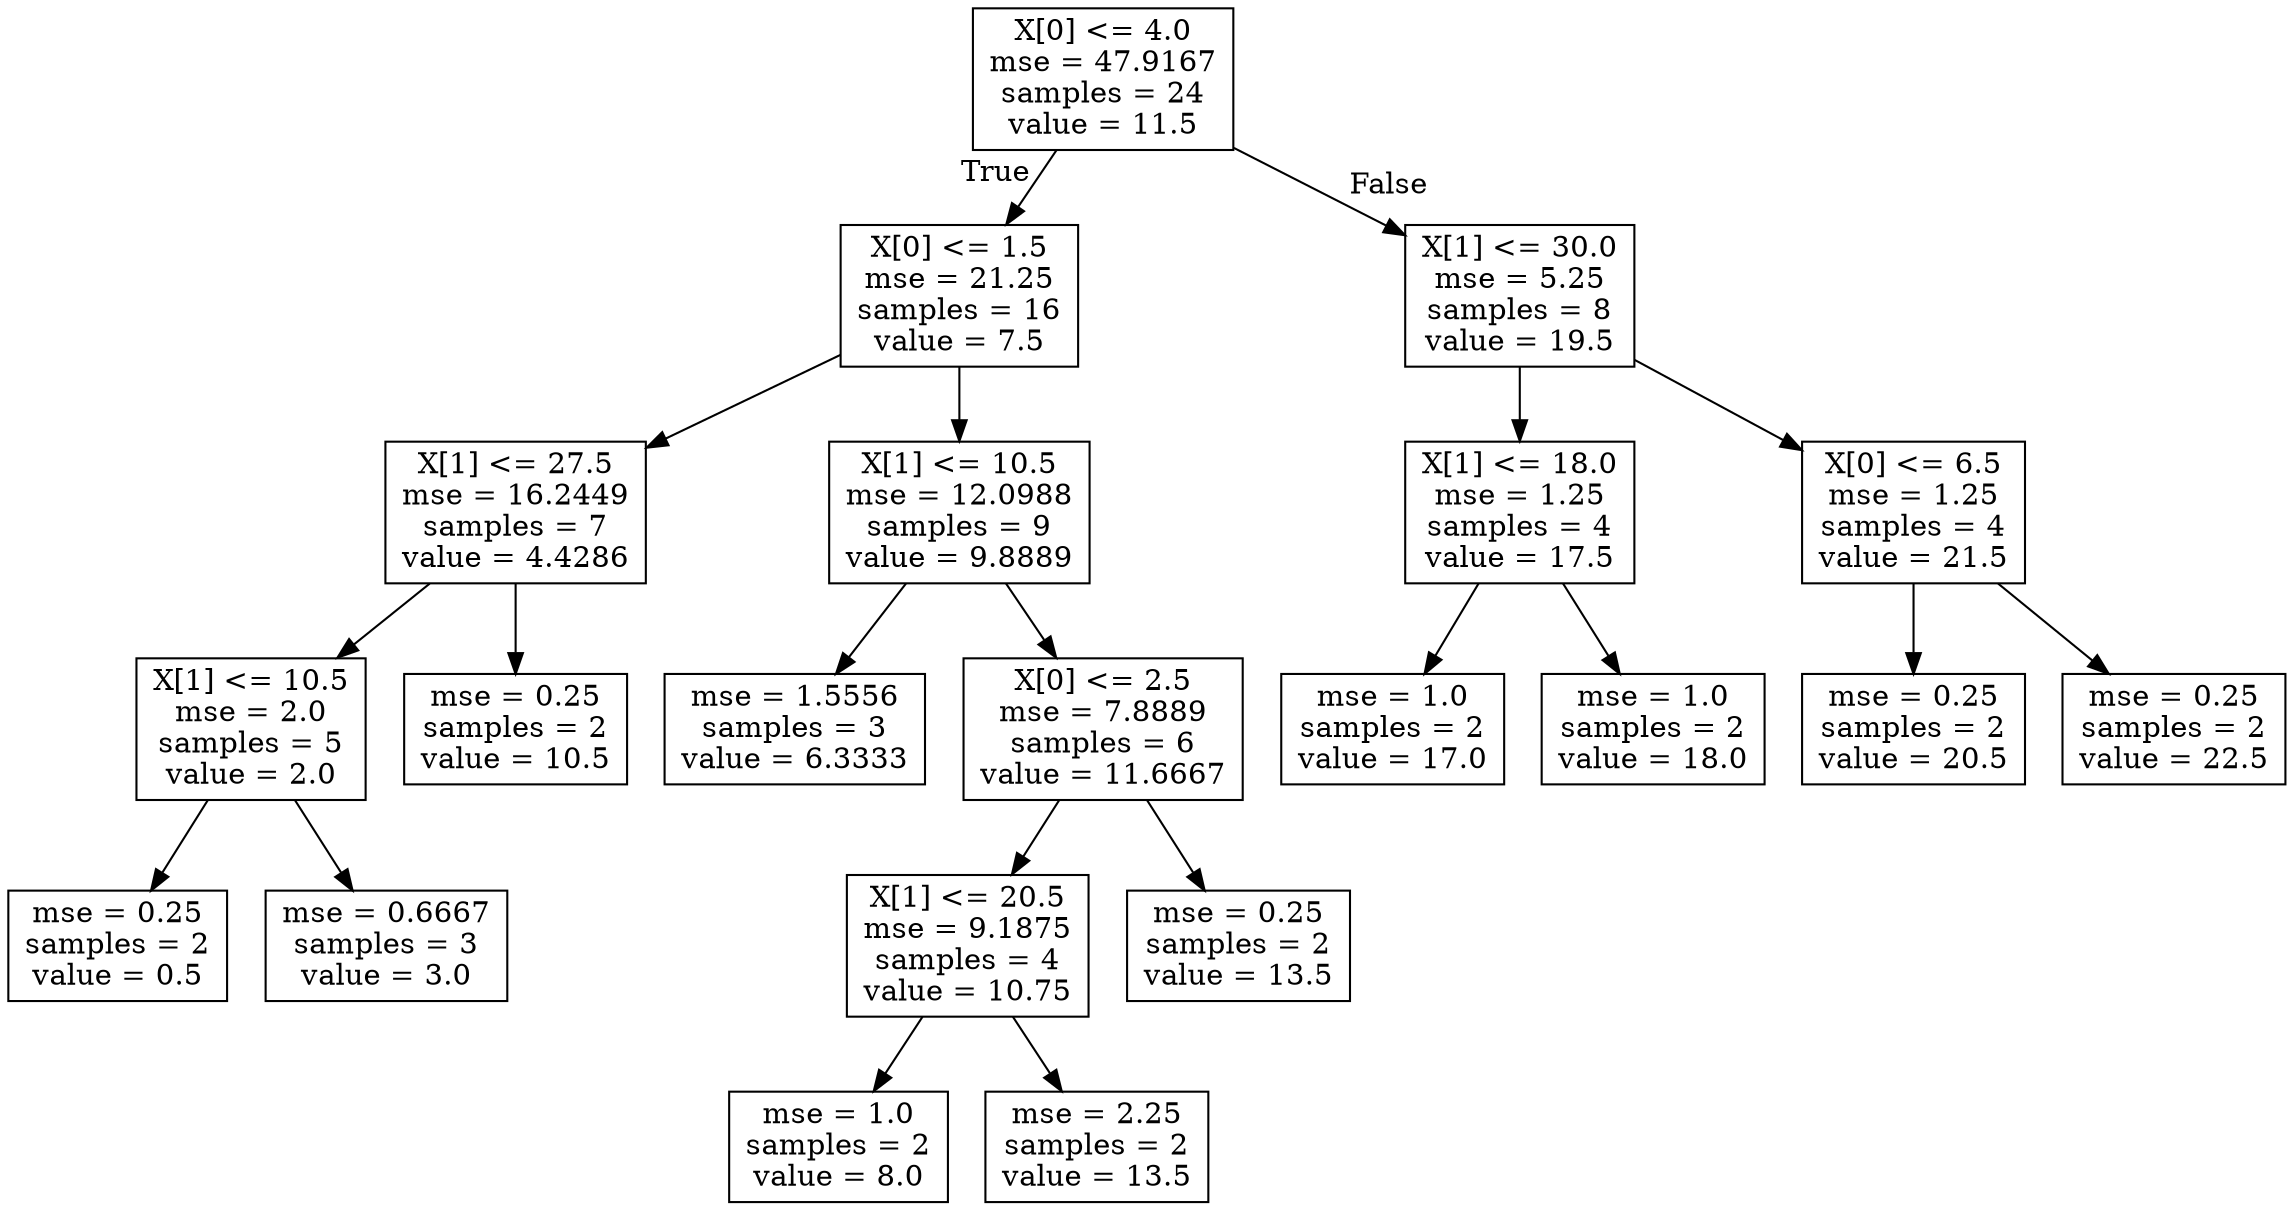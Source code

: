 digraph Tree {
node [shape=box] ;
0 [label="X[0] <= 4.0\nmse = 47.9167\nsamples = 24\nvalue = 11.5"] ;
1 [label="X[0] <= 1.5\nmse = 21.25\nsamples = 16\nvalue = 7.5"] ;
0 -> 1 [labeldistance=2.5, labelangle=45, headlabel="True"] ;
2 [label="X[1] <= 27.5\nmse = 16.2449\nsamples = 7\nvalue = 4.4286"] ;
1 -> 2 ;
3 [label="X[1] <= 10.5\nmse = 2.0\nsamples = 5\nvalue = 2.0"] ;
2 -> 3 ;
4 [label="mse = 0.25\nsamples = 2\nvalue = 0.5"] ;
3 -> 4 ;
5 [label="mse = 0.6667\nsamples = 3\nvalue = 3.0"] ;
3 -> 5 ;
6 [label="mse = 0.25\nsamples = 2\nvalue = 10.5"] ;
2 -> 6 ;
7 [label="X[1] <= 10.5\nmse = 12.0988\nsamples = 9\nvalue = 9.8889"] ;
1 -> 7 ;
8 [label="mse = 1.5556\nsamples = 3\nvalue = 6.3333"] ;
7 -> 8 ;
9 [label="X[0] <= 2.5\nmse = 7.8889\nsamples = 6\nvalue = 11.6667"] ;
7 -> 9 ;
10 [label="X[1] <= 20.5\nmse = 9.1875\nsamples = 4\nvalue = 10.75"] ;
9 -> 10 ;
11 [label="mse = 1.0\nsamples = 2\nvalue = 8.0"] ;
10 -> 11 ;
12 [label="mse = 2.25\nsamples = 2\nvalue = 13.5"] ;
10 -> 12 ;
13 [label="mse = 0.25\nsamples = 2\nvalue = 13.5"] ;
9 -> 13 ;
14 [label="X[1] <= 30.0\nmse = 5.25\nsamples = 8\nvalue = 19.5"] ;
0 -> 14 [labeldistance=2.5, labelangle=-45, headlabel="False"] ;
15 [label="X[1] <= 18.0\nmse = 1.25\nsamples = 4\nvalue = 17.5"] ;
14 -> 15 ;
16 [label="mse = 1.0\nsamples = 2\nvalue = 17.0"] ;
15 -> 16 ;
17 [label="mse = 1.0\nsamples = 2\nvalue = 18.0"] ;
15 -> 17 ;
18 [label="X[0] <= 6.5\nmse = 1.25\nsamples = 4\nvalue = 21.5"] ;
14 -> 18 ;
19 [label="mse = 0.25\nsamples = 2\nvalue = 20.5"] ;
18 -> 19 ;
20 [label="mse = 0.25\nsamples = 2\nvalue = 22.5"] ;
18 -> 20 ;
}